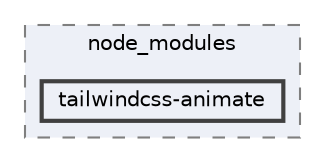digraph "C:/Users/arisc/OneDrive/Documents/GitHub/FINAL/EcoEats-Project/node_modules/tailwindcss-animate"
{
 // LATEX_PDF_SIZE
  bgcolor="transparent";
  edge [fontname=Helvetica,fontsize=10,labelfontname=Helvetica,labelfontsize=10];
  node [fontname=Helvetica,fontsize=10,shape=box,height=0.2,width=0.4];
  compound=true
  subgraph clusterdir_5091f2b68170d33f954320199e2fed0a {
    graph [ bgcolor="#edf0f7", pencolor="grey50", label="node_modules", fontname=Helvetica,fontsize=10 style="filled,dashed", URL="dir_5091f2b68170d33f954320199e2fed0a.html",tooltip=""]
  dir_84d344125b0511c8ac9e41a4486d9cec [label="tailwindcss-animate", fillcolor="#edf0f7", color="grey25", style="filled,bold", URL="dir_84d344125b0511c8ac9e41a4486d9cec.html",tooltip=""];
  }
}
